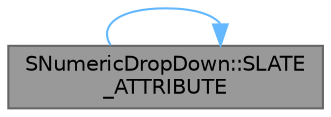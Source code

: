 digraph "SNumericDropDown::SLATE_ATTRIBUTE"
{
 // INTERACTIVE_SVG=YES
 // LATEX_PDF_SIZE
  bgcolor="transparent";
  edge [fontname=Helvetica,fontsize=10,labelfontname=Helvetica,labelfontsize=10];
  node [fontname=Helvetica,fontsize=10,shape=box,height=0.2,width=0.4];
  rankdir="LR";
  Node1 [id="Node000001",label="SNumericDropDown::SLATE\l_ATTRIBUTE",height=0.2,width=0.4,color="gray40", fillcolor="grey60", style="filled", fontcolor="black",tooltip="Controls the label placement for the control."];
  Node1 -> Node1 [id="edge1_Node000001_Node000001",color="steelblue1",style="solid",tooltip=" "];
}
